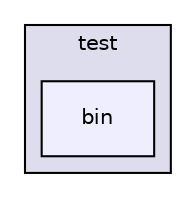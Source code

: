 digraph "gulp-src/node_modules/gulp/node_modules/liftoff/node_modules/flagged-respawn/test/bin" {
  compound=true
  node [ fontsize="10", fontname="Helvetica"];
  edge [ labelfontsize="10", labelfontname="Helvetica"];
  subgraph clusterdir_81551d69135160d8a3bf5e33555cf42c {
    graph [ bgcolor="#ddddee", pencolor="black", label="test" fontname="Helvetica", fontsize="10", URL="dir_81551d69135160d8a3bf5e33555cf42c.html"]
  dir_4370cb3d42f6bd4b3484cd191114e06b [shape=box, label="bin", style="filled", fillcolor="#eeeeff", pencolor="black", URL="dir_4370cb3d42f6bd4b3484cd191114e06b.html"];
  }
}
